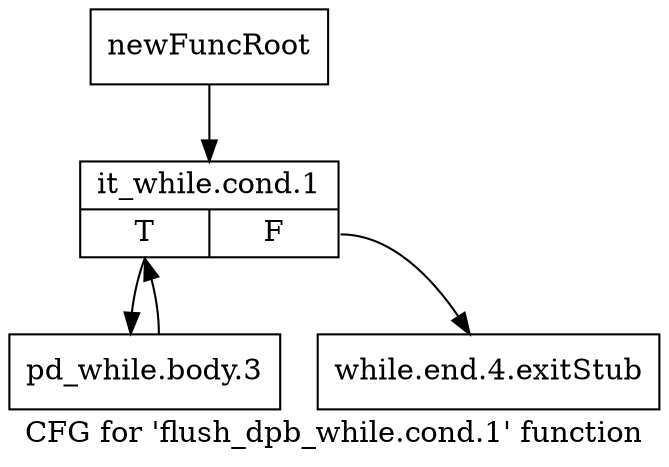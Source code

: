 digraph "CFG for 'flush_dpb_while.cond.1' function" {
	label="CFG for 'flush_dpb_while.cond.1' function";

	Node0x274adc0 [shape=record,label="{newFuncRoot}"];
	Node0x274adc0 -> Node0x274ae60;
	Node0x274ae10 [shape=record,label="{while.end.4.exitStub}"];
	Node0x274ae60 [shape=record,label="{it_while.cond.1|{<s0>T|<s1>F}}"];
	Node0x274ae60:s0 -> Node0x274aeb0;
	Node0x274ae60:s1 -> Node0x274ae10;
	Node0x274aeb0 [shape=record,label="{pd_while.body.3}"];
	Node0x274aeb0 -> Node0x274ae60;
}
